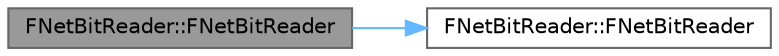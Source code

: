digraph "FNetBitReader::FNetBitReader"
{
 // INTERACTIVE_SVG=YES
 // LATEX_PDF_SIZE
  bgcolor="transparent";
  edge [fontname=Helvetica,fontsize=10,labelfontname=Helvetica,labelfontsize=10];
  node [fontname=Helvetica,fontsize=10,shape=box,height=0.2,width=0.4];
  rankdir="LR";
  Node1 [id="Node000001",label="FNetBitReader::FNetBitReader",height=0.2,width=0.4,color="gray40", fillcolor="grey60", style="filled", fontcolor="black",tooltip=" "];
  Node1 -> Node2 [id="edge1_Node000001_Node000002",color="steelblue1",style="solid",tooltip=" "];
  Node2 [id="Node000002",label="FNetBitReader::FNetBitReader",height=0.2,width=0.4,color="grey40", fillcolor="white", style="filled",URL="$db/dbb/classFNetBitReader.html#a6f60a636c8a3ee073e09732b5f60be39",tooltip=" "];
}
